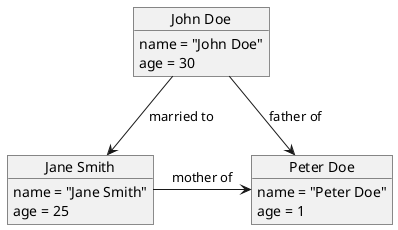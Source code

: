 @startuml
object "John Doe" as john {
    name = "John Doe"
    age = 30
}

object "Jane Smith" as jane {
    name = "Jane Smith"
    age = 25
}

object "Peter Doe" as peter {
    name = "Peter Doe"
    age = 1
}

john -down-> jane : married to
jane -right-> peter : mother of
john -right-> peter : father of
@enduml
